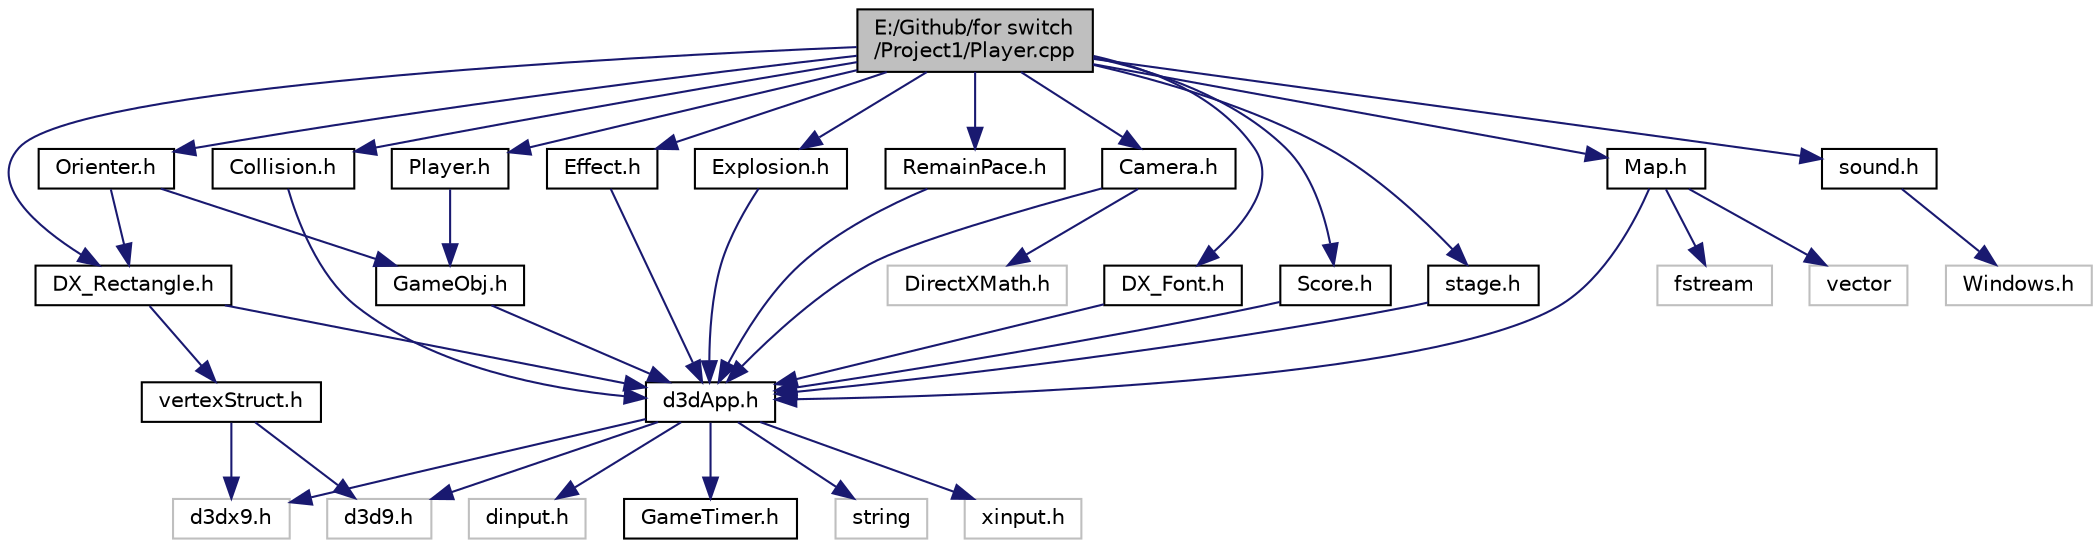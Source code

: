 digraph "E:/Github/for switch/Project1/Player.cpp"
{
 // LATEX_PDF_SIZE
  edge [fontname="Helvetica",fontsize="10",labelfontname="Helvetica",labelfontsize="10"];
  node [fontname="Helvetica",fontsize="10",shape=record];
  Node1 [label="E:/Github/for switch\l/Project1/Player.cpp",height=0.2,width=0.4,color="black", fillcolor="grey75", style="filled", fontcolor="black",tooltip=" "];
  Node1 -> Node2 [color="midnightblue",fontsize="10",style="solid",fontname="Helvetica"];
  Node2 [label="Player.h",height=0.2,width=0.4,color="black", fillcolor="white", style="filled",URL="$_player_8h.html",tooltip=" "];
  Node2 -> Node3 [color="midnightblue",fontsize="10",style="solid",fontname="Helvetica"];
  Node3 [label="GameObj.h",height=0.2,width=0.4,color="black", fillcolor="white", style="filled",URL="$_game_obj_8h.html",tooltip=" "];
  Node3 -> Node4 [color="midnightblue",fontsize="10",style="solid",fontname="Helvetica"];
  Node4 [label="d3dApp.h",height=0.2,width=0.4,color="black", fillcolor="white", style="filled",URL="$d3d_app_8h.html",tooltip=" "];
  Node4 -> Node5 [color="midnightblue",fontsize="10",style="solid",fontname="Helvetica"];
  Node5 [label="string",height=0.2,width=0.4,color="grey75", fillcolor="white", style="filled",tooltip=" "];
  Node4 -> Node6 [color="midnightblue",fontsize="10",style="solid",fontname="Helvetica"];
  Node6 [label="d3d9.h",height=0.2,width=0.4,color="grey75", fillcolor="white", style="filled",tooltip=" "];
  Node4 -> Node7 [color="midnightblue",fontsize="10",style="solid",fontname="Helvetica"];
  Node7 [label="d3dx9.h",height=0.2,width=0.4,color="grey75", fillcolor="white", style="filled",tooltip=" "];
  Node4 -> Node8 [color="midnightblue",fontsize="10",style="solid",fontname="Helvetica"];
  Node8 [label="xinput.h",height=0.2,width=0.4,color="grey75", fillcolor="white", style="filled",tooltip=" "];
  Node4 -> Node9 [color="midnightblue",fontsize="10",style="solid",fontname="Helvetica"];
  Node9 [label="dinput.h",height=0.2,width=0.4,color="grey75", fillcolor="white", style="filled",tooltip=" "];
  Node4 -> Node10 [color="midnightblue",fontsize="10",style="solid",fontname="Helvetica"];
  Node10 [label="GameTimer.h",height=0.2,width=0.4,color="black", fillcolor="white", style="filled",URL="$_game_timer_8h.html",tooltip=" "];
  Node1 -> Node11 [color="midnightblue",fontsize="10",style="solid",fontname="Helvetica"];
  Node11 [label="DX_Rectangle.h",height=0.2,width=0.4,color="black", fillcolor="white", style="filled",URL="$_d_x___rectangle_8h.html",tooltip=" "];
  Node11 -> Node4 [color="midnightblue",fontsize="10",style="solid",fontname="Helvetica"];
  Node11 -> Node12 [color="midnightblue",fontsize="10",style="solid",fontname="Helvetica"];
  Node12 [label="vertexStruct.h",height=0.2,width=0.4,color="black", fillcolor="white", style="filled",URL="$vertex_struct_8h.html",tooltip=" "];
  Node12 -> Node6 [color="midnightblue",fontsize="10",style="solid",fontname="Helvetica"];
  Node12 -> Node7 [color="midnightblue",fontsize="10",style="solid",fontname="Helvetica"];
  Node1 -> Node13 [color="midnightblue",fontsize="10",style="solid",fontname="Helvetica"];
  Node13 [label="Orienter.h",height=0.2,width=0.4,color="black", fillcolor="white", style="filled",URL="$_orienter_8h.html",tooltip=" "];
  Node13 -> Node3 [color="midnightblue",fontsize="10",style="solid",fontname="Helvetica"];
  Node13 -> Node11 [color="midnightblue",fontsize="10",style="solid",fontname="Helvetica"];
  Node1 -> Node14 [color="midnightblue",fontsize="10",style="solid",fontname="Helvetica"];
  Node14 [label="DX_Font.h",height=0.2,width=0.4,color="black", fillcolor="white", style="filled",URL="$_d_x___font_8h.html",tooltip=" "];
  Node14 -> Node4 [color="midnightblue",fontsize="10",style="solid",fontname="Helvetica"];
  Node1 -> Node15 [color="midnightblue",fontsize="10",style="solid",fontname="Helvetica"];
  Node15 [label="Camera.h",height=0.2,width=0.4,color="black", fillcolor="white", style="filled",URL="$_camera_8h.html",tooltip=" "];
  Node15 -> Node16 [color="midnightblue",fontsize="10",style="solid",fontname="Helvetica"];
  Node16 [label="DirectXMath.h",height=0.2,width=0.4,color="grey75", fillcolor="white", style="filled",tooltip=" "];
  Node15 -> Node4 [color="midnightblue",fontsize="10",style="solid",fontname="Helvetica"];
  Node1 -> Node17 [color="midnightblue",fontsize="10",style="solid",fontname="Helvetica"];
  Node17 [label="Score.h",height=0.2,width=0.4,color="black", fillcolor="white", style="filled",URL="$_score_8h.html",tooltip=" "];
  Node17 -> Node4 [color="midnightblue",fontsize="10",style="solid",fontname="Helvetica"];
  Node1 -> Node18 [color="midnightblue",fontsize="10",style="solid",fontname="Helvetica"];
  Node18 [label="stage.h",height=0.2,width=0.4,color="black", fillcolor="white", style="filled",URL="$stage_8h.html",tooltip=" "];
  Node18 -> Node4 [color="midnightblue",fontsize="10",style="solid",fontname="Helvetica"];
  Node1 -> Node19 [color="midnightblue",fontsize="10",style="solid",fontname="Helvetica"];
  Node19 [label="sound.h",height=0.2,width=0.4,color="black", fillcolor="white", style="filled",URL="$sound_8h.html",tooltip=" "];
  Node19 -> Node20 [color="midnightblue",fontsize="10",style="solid",fontname="Helvetica"];
  Node20 [label="Windows.h",height=0.2,width=0.4,color="grey75", fillcolor="white", style="filled",tooltip=" "];
  Node1 -> Node21 [color="midnightblue",fontsize="10",style="solid",fontname="Helvetica"];
  Node21 [label="Collision.h",height=0.2,width=0.4,color="black", fillcolor="white", style="filled",URL="$_collision_8h.html",tooltip=" "];
  Node21 -> Node4 [color="midnightblue",fontsize="10",style="solid",fontname="Helvetica"];
  Node1 -> Node22 [color="midnightblue",fontsize="10",style="solid",fontname="Helvetica"];
  Node22 [label="Map.h",height=0.2,width=0.4,color="black", fillcolor="white", style="filled",URL="$_map_8h.html",tooltip=" "];
  Node22 -> Node4 [color="midnightblue",fontsize="10",style="solid",fontname="Helvetica"];
  Node22 -> Node23 [color="midnightblue",fontsize="10",style="solid",fontname="Helvetica"];
  Node23 [label="fstream",height=0.2,width=0.4,color="grey75", fillcolor="white", style="filled",tooltip=" "];
  Node22 -> Node24 [color="midnightblue",fontsize="10",style="solid",fontname="Helvetica"];
  Node24 [label="vector",height=0.2,width=0.4,color="grey75", fillcolor="white", style="filled",tooltip=" "];
  Node1 -> Node25 [color="midnightblue",fontsize="10",style="solid",fontname="Helvetica"];
  Node25 [label="Effect.h",height=0.2,width=0.4,color="black", fillcolor="white", style="filled",URL="$_effect_8h.html",tooltip=" "];
  Node25 -> Node4 [color="midnightblue",fontsize="10",style="solid",fontname="Helvetica"];
  Node1 -> Node26 [color="midnightblue",fontsize="10",style="solid",fontname="Helvetica"];
  Node26 [label="Explosion.h",height=0.2,width=0.4,color="black", fillcolor="white", style="filled",URL="$_explosion_8h.html",tooltip=" "];
  Node26 -> Node4 [color="midnightblue",fontsize="10",style="solid",fontname="Helvetica"];
  Node1 -> Node27 [color="midnightblue",fontsize="10",style="solid",fontname="Helvetica"];
  Node27 [label="RemainPace.h",height=0.2,width=0.4,color="black", fillcolor="white", style="filled",URL="$_remain_pace_8h.html",tooltip=" "];
  Node27 -> Node4 [color="midnightblue",fontsize="10",style="solid",fontname="Helvetica"];
}
